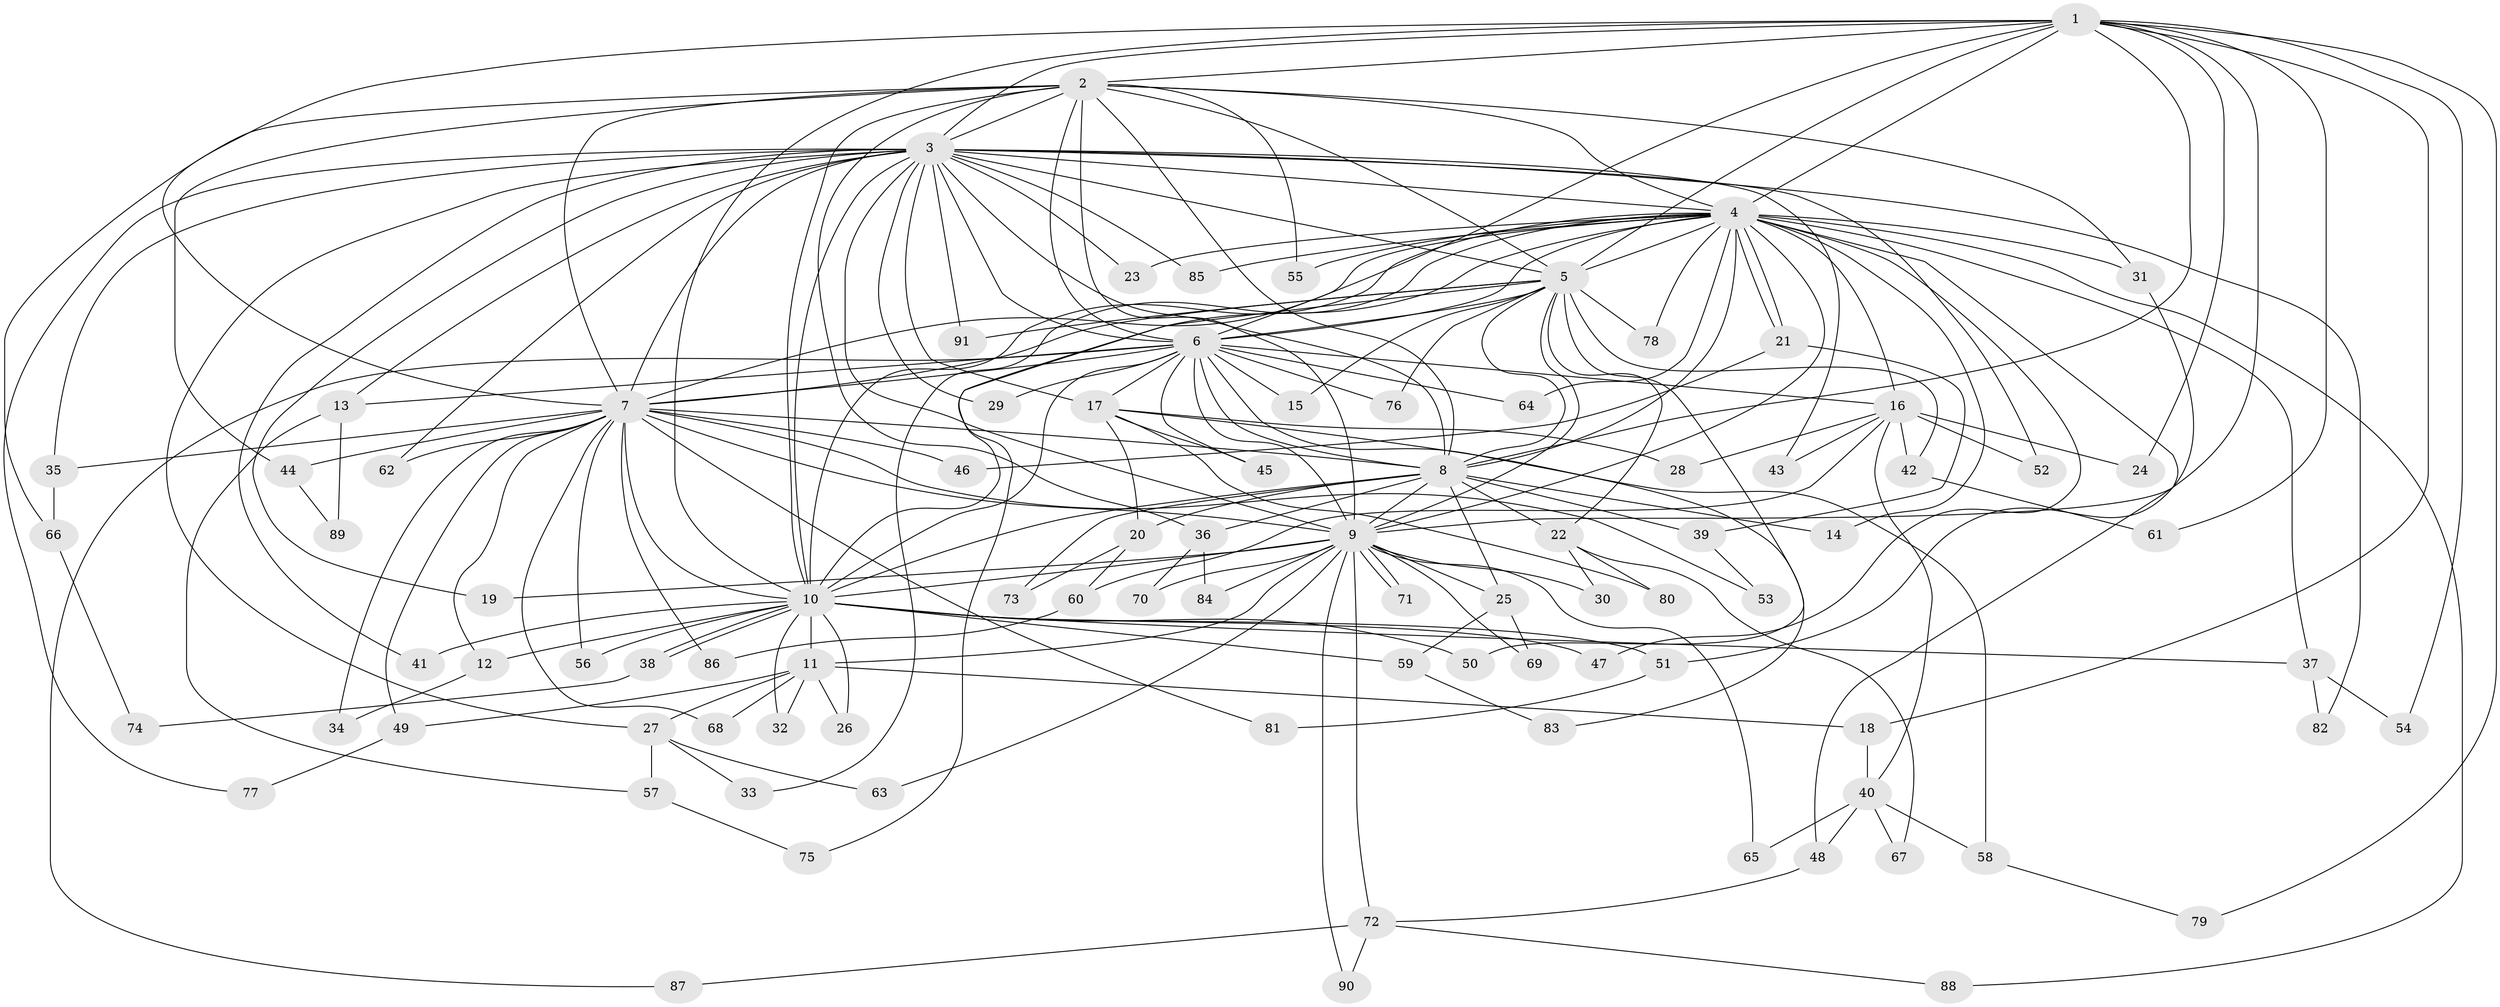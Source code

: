 // Generated by graph-tools (version 1.1) at 2025/45/03/09/25 04:45:25]
// undirected, 91 vertices, 207 edges
graph export_dot {
graph [start="1"]
  node [color=gray90,style=filled];
  1;
  2;
  3;
  4;
  5;
  6;
  7;
  8;
  9;
  10;
  11;
  12;
  13;
  14;
  15;
  16;
  17;
  18;
  19;
  20;
  21;
  22;
  23;
  24;
  25;
  26;
  27;
  28;
  29;
  30;
  31;
  32;
  33;
  34;
  35;
  36;
  37;
  38;
  39;
  40;
  41;
  42;
  43;
  44;
  45;
  46;
  47;
  48;
  49;
  50;
  51;
  52;
  53;
  54;
  55;
  56;
  57;
  58;
  59;
  60;
  61;
  62;
  63;
  64;
  65;
  66;
  67;
  68;
  69;
  70;
  71;
  72;
  73;
  74;
  75;
  76;
  77;
  78;
  79;
  80;
  81;
  82;
  83;
  84;
  85;
  86;
  87;
  88;
  89;
  90;
  91;
  1 -- 2;
  1 -- 3;
  1 -- 4;
  1 -- 5;
  1 -- 6;
  1 -- 7;
  1 -- 8;
  1 -- 9;
  1 -- 10;
  1 -- 18;
  1 -- 24;
  1 -- 54;
  1 -- 61;
  1 -- 79;
  2 -- 3;
  2 -- 4;
  2 -- 5;
  2 -- 6;
  2 -- 7;
  2 -- 8;
  2 -- 9;
  2 -- 10;
  2 -- 31;
  2 -- 36;
  2 -- 44;
  2 -- 55;
  2 -- 66;
  3 -- 4;
  3 -- 5;
  3 -- 6;
  3 -- 7;
  3 -- 8;
  3 -- 9;
  3 -- 10;
  3 -- 13;
  3 -- 17;
  3 -- 19;
  3 -- 23;
  3 -- 27;
  3 -- 29;
  3 -- 35;
  3 -- 41;
  3 -- 43;
  3 -- 52;
  3 -- 62;
  3 -- 77;
  3 -- 82;
  3 -- 85;
  3 -- 91;
  4 -- 5;
  4 -- 6;
  4 -- 7;
  4 -- 8;
  4 -- 9;
  4 -- 10;
  4 -- 14;
  4 -- 16;
  4 -- 21;
  4 -- 21;
  4 -- 23;
  4 -- 31;
  4 -- 33;
  4 -- 37;
  4 -- 47;
  4 -- 48;
  4 -- 55;
  4 -- 64;
  4 -- 75;
  4 -- 78;
  4 -- 85;
  4 -- 88;
  5 -- 6;
  5 -- 7;
  5 -- 8;
  5 -- 9;
  5 -- 10;
  5 -- 15;
  5 -- 22;
  5 -- 42;
  5 -- 50;
  5 -- 76;
  5 -- 78;
  5 -- 91;
  6 -- 7;
  6 -- 8;
  6 -- 9;
  6 -- 10;
  6 -- 13;
  6 -- 15;
  6 -- 16;
  6 -- 17;
  6 -- 29;
  6 -- 45;
  6 -- 64;
  6 -- 76;
  6 -- 83;
  6 -- 87;
  7 -- 8;
  7 -- 9;
  7 -- 10;
  7 -- 12;
  7 -- 34;
  7 -- 35;
  7 -- 44;
  7 -- 46;
  7 -- 49;
  7 -- 53;
  7 -- 56;
  7 -- 62;
  7 -- 68;
  7 -- 81;
  7 -- 86;
  8 -- 9;
  8 -- 10;
  8 -- 14;
  8 -- 20;
  8 -- 22;
  8 -- 25;
  8 -- 36;
  8 -- 39;
  8 -- 73;
  9 -- 10;
  9 -- 11;
  9 -- 19;
  9 -- 25;
  9 -- 30;
  9 -- 63;
  9 -- 65;
  9 -- 69;
  9 -- 70;
  9 -- 71;
  9 -- 71;
  9 -- 72;
  9 -- 84;
  9 -- 90;
  10 -- 11;
  10 -- 12;
  10 -- 26;
  10 -- 32;
  10 -- 37;
  10 -- 38;
  10 -- 38;
  10 -- 41;
  10 -- 47;
  10 -- 50;
  10 -- 51;
  10 -- 56;
  10 -- 59;
  11 -- 18;
  11 -- 26;
  11 -- 27;
  11 -- 32;
  11 -- 49;
  11 -- 68;
  12 -- 34;
  13 -- 57;
  13 -- 89;
  16 -- 24;
  16 -- 28;
  16 -- 40;
  16 -- 42;
  16 -- 43;
  16 -- 52;
  16 -- 60;
  17 -- 20;
  17 -- 28;
  17 -- 45;
  17 -- 58;
  17 -- 80;
  18 -- 40;
  20 -- 60;
  20 -- 73;
  21 -- 39;
  21 -- 46;
  22 -- 30;
  22 -- 67;
  22 -- 80;
  25 -- 59;
  25 -- 69;
  27 -- 33;
  27 -- 57;
  27 -- 63;
  31 -- 51;
  35 -- 66;
  36 -- 70;
  36 -- 84;
  37 -- 54;
  37 -- 82;
  38 -- 74;
  39 -- 53;
  40 -- 48;
  40 -- 58;
  40 -- 65;
  40 -- 67;
  42 -- 61;
  44 -- 89;
  48 -- 72;
  49 -- 77;
  51 -- 81;
  57 -- 75;
  58 -- 79;
  59 -- 83;
  60 -- 86;
  66 -- 74;
  72 -- 87;
  72 -- 88;
  72 -- 90;
}
